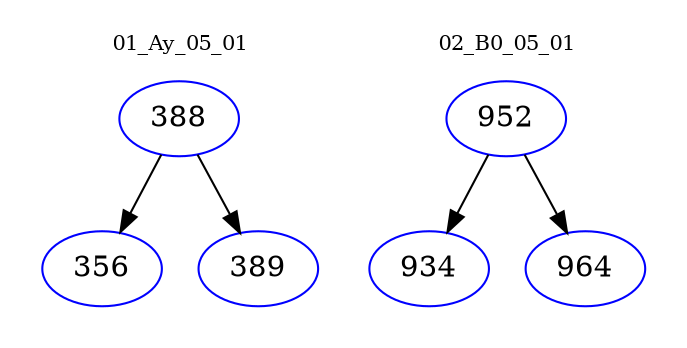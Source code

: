 digraph{
subgraph cluster_0 {
color = white
label = "01_Ay_05_01";
fontsize=10;
T0_388 [label="388", color="blue"]
T0_388 -> T0_356 [color="black"]
T0_356 [label="356", color="blue"]
T0_388 -> T0_389 [color="black"]
T0_389 [label="389", color="blue"]
}
subgraph cluster_1 {
color = white
label = "02_B0_05_01";
fontsize=10;
T1_952 [label="952", color="blue"]
T1_952 -> T1_934 [color="black"]
T1_934 [label="934", color="blue"]
T1_952 -> T1_964 [color="black"]
T1_964 [label="964", color="blue"]
}
}
